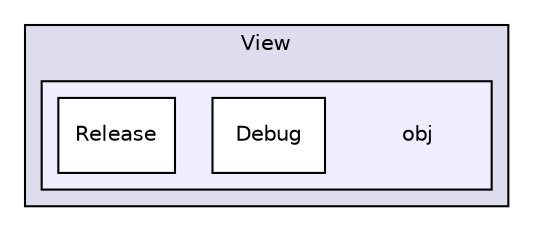 digraph "C:/Users/tobia_000/Documents/Visual Studio 2013/Projects/Projektarbeit/View/obj" {
  compound=true
  node [ fontsize="10", fontname="Helvetica"];
  edge [ labelfontsize="10", labelfontname="Helvetica"];
  subgraph clusterdir_1922121727497e1fe79b3fa1c15705eb {
    graph [ bgcolor="#ddddee", pencolor="black", label="View" fontname="Helvetica", fontsize="10", URL="dir_1922121727497e1fe79b3fa1c15705eb.html"]
  subgraph clusterdir_3bdcb9a95d1b0fc0079f556c7b9db919 {
    graph [ bgcolor="#eeeeff", pencolor="black", label="" URL="dir_3bdcb9a95d1b0fc0079f556c7b9db919.html"];
    dir_3bdcb9a95d1b0fc0079f556c7b9db919 [shape=plaintext label="obj"];
    dir_f400679ea7721232f354f4ca9ffca97d [shape=box label="Debug" color="black" fillcolor="white" style="filled" URL="dir_f400679ea7721232f354f4ca9ffca97d.html"];
    dir_d101afc233fc2be90283971b6b337be1 [shape=box label="Release" color="black" fillcolor="white" style="filled" URL="dir_d101afc233fc2be90283971b6b337be1.html"];
  }
  }
}
